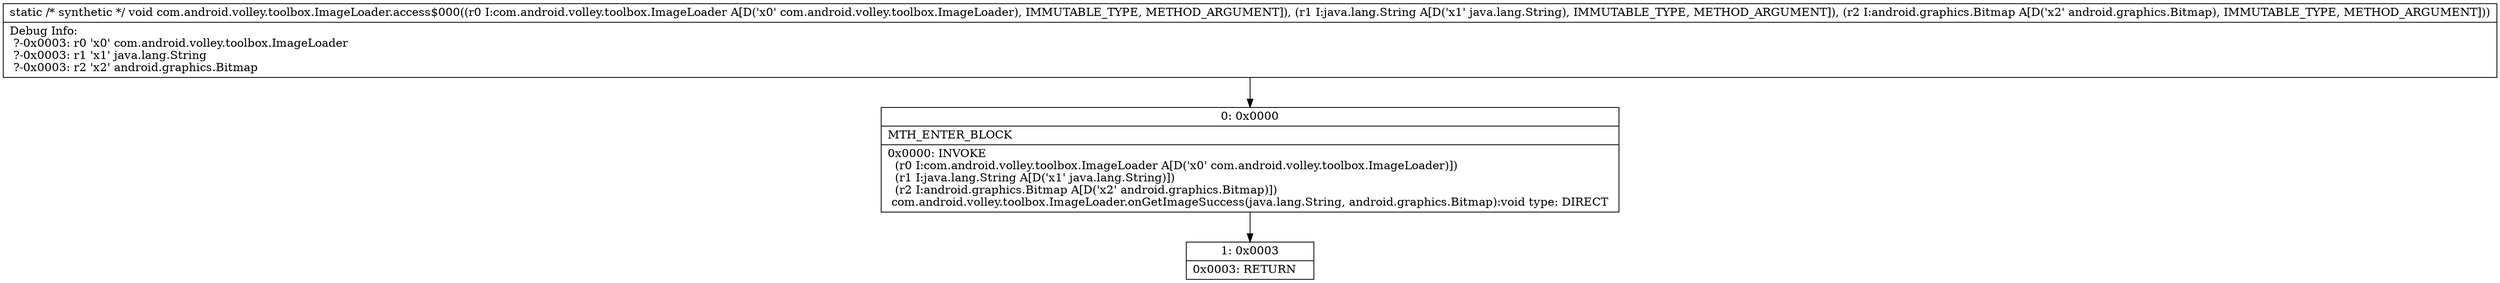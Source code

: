 digraph "CFG forcom.android.volley.toolbox.ImageLoader.access$000(Lcom\/android\/volley\/toolbox\/ImageLoader;Ljava\/lang\/String;Landroid\/graphics\/Bitmap;)V" {
Node_0 [shape=record,label="{0\:\ 0x0000|MTH_ENTER_BLOCK\l|0x0000: INVOKE  \l  (r0 I:com.android.volley.toolbox.ImageLoader A[D('x0' com.android.volley.toolbox.ImageLoader)])\l  (r1 I:java.lang.String A[D('x1' java.lang.String)])\l  (r2 I:android.graphics.Bitmap A[D('x2' android.graphics.Bitmap)])\l com.android.volley.toolbox.ImageLoader.onGetImageSuccess(java.lang.String, android.graphics.Bitmap):void type: DIRECT \l}"];
Node_1 [shape=record,label="{1\:\ 0x0003|0x0003: RETURN   \l}"];
MethodNode[shape=record,label="{static \/* synthetic *\/ void com.android.volley.toolbox.ImageLoader.access$000((r0 I:com.android.volley.toolbox.ImageLoader A[D('x0' com.android.volley.toolbox.ImageLoader), IMMUTABLE_TYPE, METHOD_ARGUMENT]), (r1 I:java.lang.String A[D('x1' java.lang.String), IMMUTABLE_TYPE, METHOD_ARGUMENT]), (r2 I:android.graphics.Bitmap A[D('x2' android.graphics.Bitmap), IMMUTABLE_TYPE, METHOD_ARGUMENT]))  | Debug Info:\l  ?\-0x0003: r0 'x0' com.android.volley.toolbox.ImageLoader\l  ?\-0x0003: r1 'x1' java.lang.String\l  ?\-0x0003: r2 'x2' android.graphics.Bitmap\l}"];
MethodNode -> Node_0;
Node_0 -> Node_1;
}

